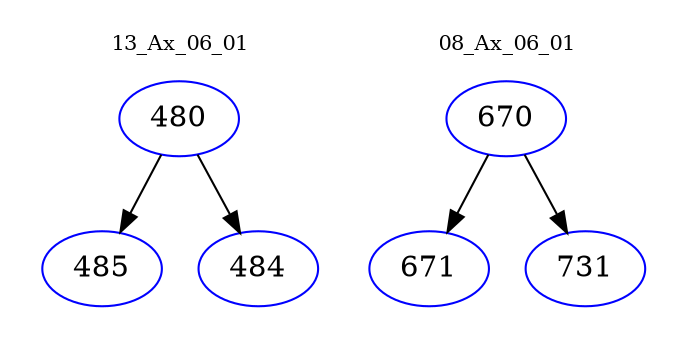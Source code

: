 digraph{
subgraph cluster_0 {
color = white
label = "13_Ax_06_01";
fontsize=10;
T0_480 [label="480", color="blue"]
T0_480 -> T0_485 [color="black"]
T0_485 [label="485", color="blue"]
T0_480 -> T0_484 [color="black"]
T0_484 [label="484", color="blue"]
}
subgraph cluster_1 {
color = white
label = "08_Ax_06_01";
fontsize=10;
T1_670 [label="670", color="blue"]
T1_670 -> T1_671 [color="black"]
T1_671 [label="671", color="blue"]
T1_670 -> T1_731 [color="black"]
T1_731 [label="731", color="blue"]
}
}
